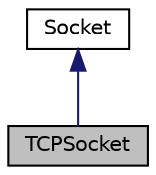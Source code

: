 digraph "TCPSocket"
{
  edge [fontname="Helvetica",fontsize="10",labelfontname="Helvetica",labelfontsize="10"];
  node [fontname="Helvetica",fontsize="10",shape=record];
  Node0 [label="TCPSocket",height=0.2,width=0.4,color="black", fillcolor="grey75", style="filled", fontcolor="black"];
  Node1 -> Node0 [dir="back",color="midnightblue",fontsize="10",style="solid"];
  Node1 [label="Socket",height=0.2,width=0.4,color="black", fillcolor="white", style="filled",URL="$classSocket.html",tooltip="Lowest socket implementation. This class will be used by top level socket implementations. "];
}
